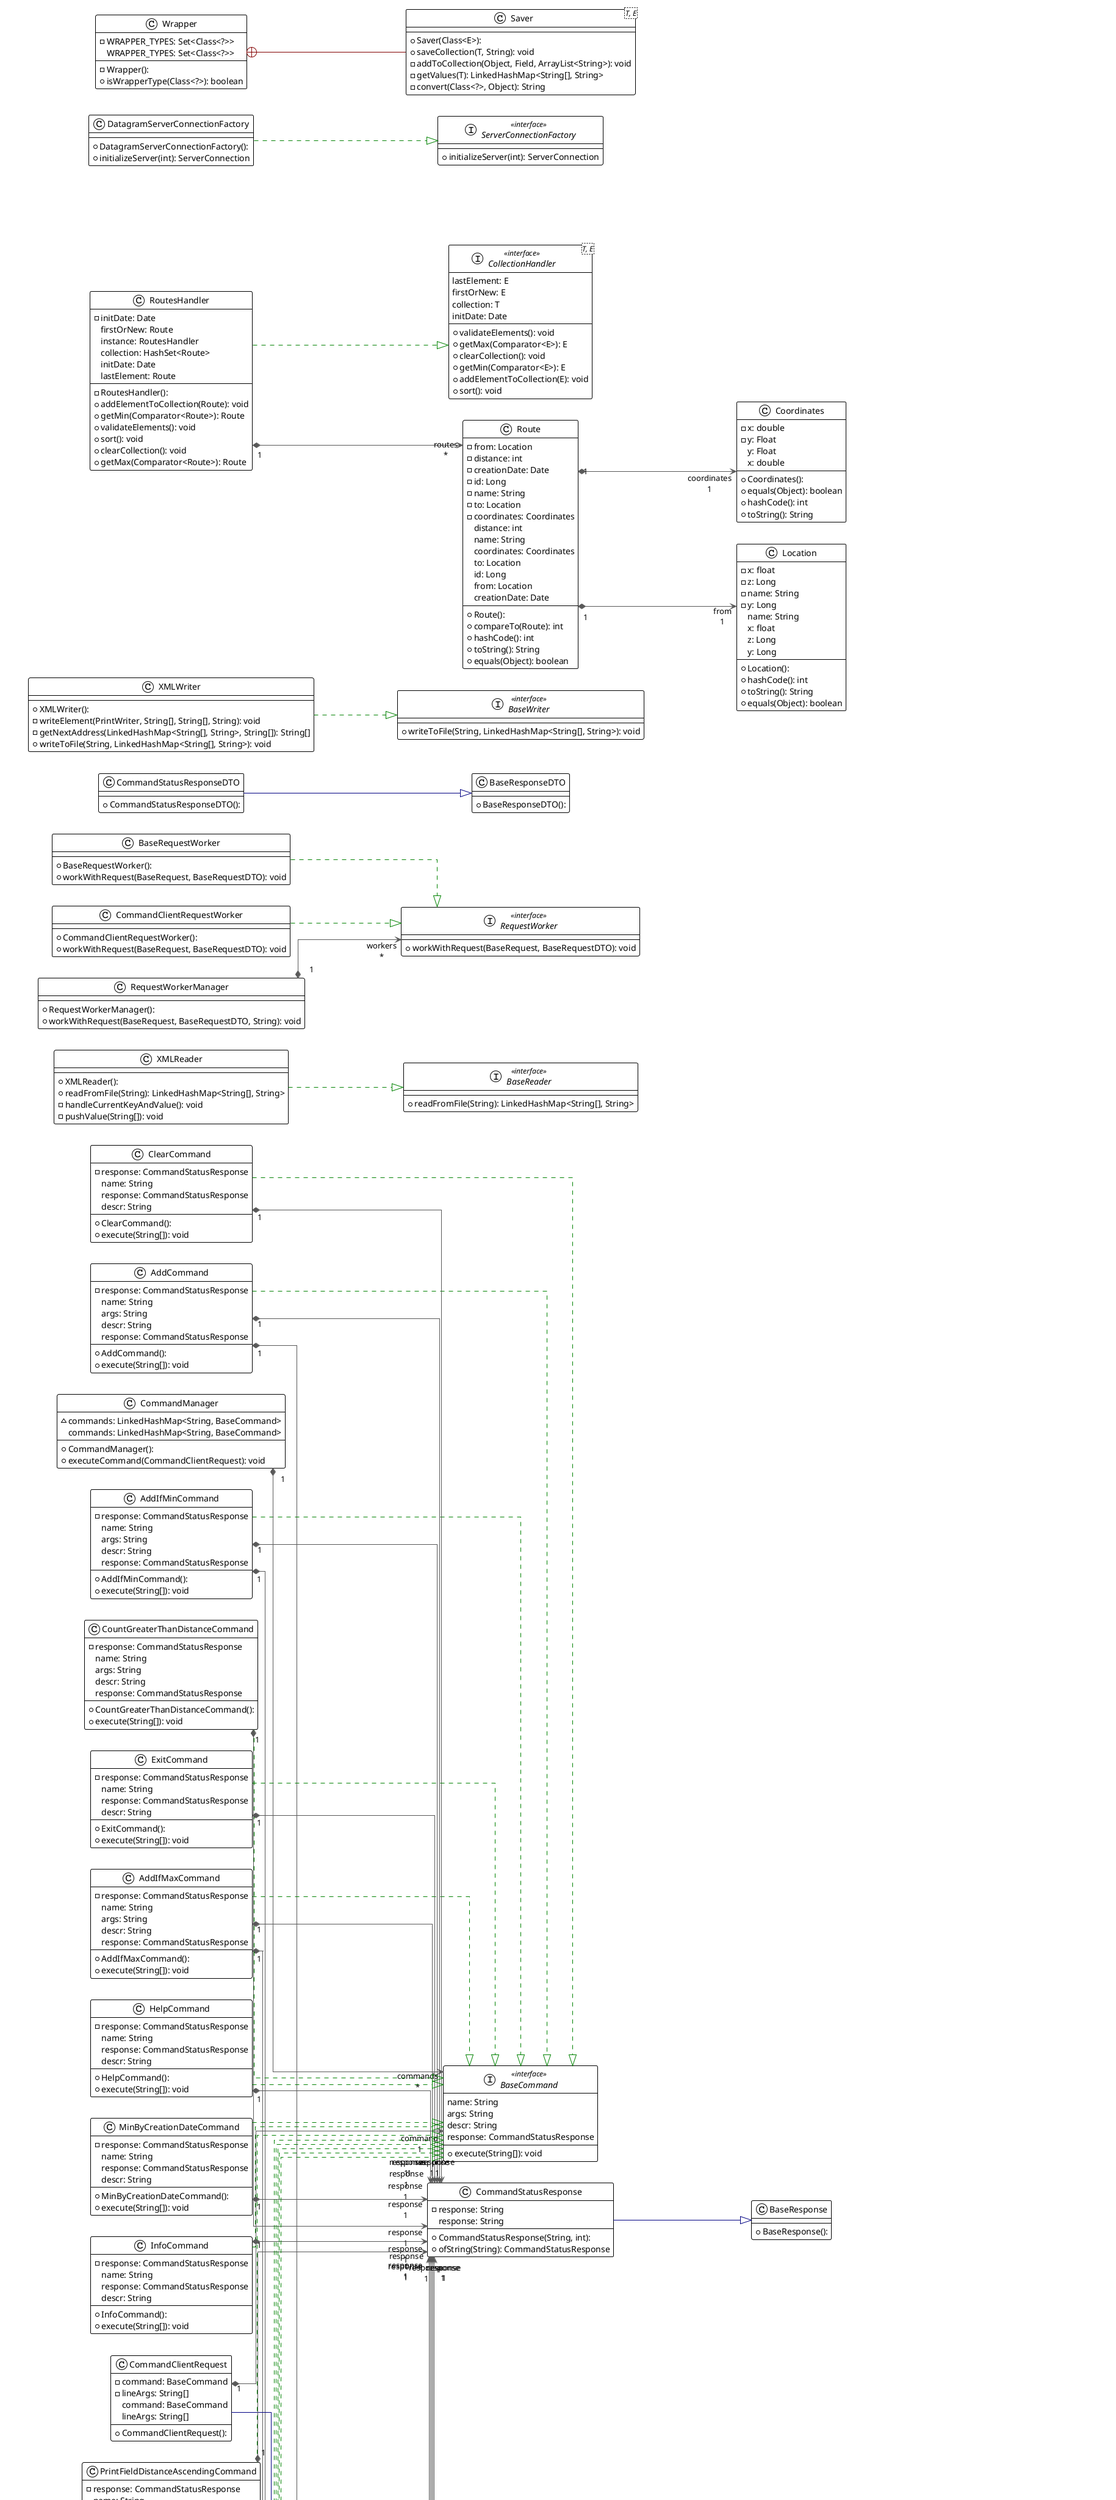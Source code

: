@startuml

!theme plain
left to right direction
skinparam linetype ortho

class AddCommand {
  + AddCommand(): 
  - response: CommandStatusResponse
  + execute(String[]): void
   name: String
   args: String
   descr: String
   response: CommandStatusResponse
}
class AddCommandDTO {
  + AddCommandDTO(): 
}
class AddIfMaxCommand {
  + AddIfMaxCommand(): 
  - response: CommandStatusResponse
  + execute(String[]): void
   name: String
   args: String
   descr: String
   response: CommandStatusResponse
}
class AddIfMaxCommandDTO {
  + AddIfMaxCommandDTO(): 
}
class AddIfMinCommand {
  + AddIfMinCommand(): 
  - response: CommandStatusResponse
  + execute(String[]): void
   name: String
   args: String
   descr: String
   response: CommandStatusResponse
}
class AddIfMinCommandDTO {
  + AddIfMinCommandDTO(): 
}
interface BaseCommand << interface >> {
  + execute(String[]): void
   name: String
   args: String
   descr: String
   response: CommandStatusResponse
}
interface BaseCommandDTO << interface >>
interface BaseReader << interface >> {
  + readFromFile(String): LinkedHashMap<String[], String>
}
class BaseRequest {
  + BaseRequest(): 
  - from: CallerBack
  - connection: ServerConnection
   from: CallerBack
   connection: ServerConnection
}
class BaseRequestDTO {
  + BaseRequestDTO(): 
}
class BaseRequestWorker {
  + BaseRequestWorker(): 
  + workWithRequest(BaseRequest, BaseRequestDTO): void
}
class BaseResponse {
  + BaseResponse(): 
}
class BaseResponseDTO {
  + BaseResponseDTO(): 
}
interface BaseWriter << interface >> {
  + writeToFile(String, LinkedHashMap<String[], String>): void
}
class CallerBack {
  + CallerBack(InetAddress, int): 
  - address: InetAddress
  - port: int
  + callback(ServerConnection): void
   address: InetAddress
   port: int
}
class ClearCommand {
  + ClearCommand(): 
  - response: CommandStatusResponse
  + execute(String[]): void
   name: String
   response: CommandStatusResponse
   descr: String
}
class ClearCommandDTO {
  + ClearCommandDTO(): 
}
interface CollectionHandler<T, E> << interface >> {
  + validateElements(): void
  + getMax(Comparator<E>): E
  + clearCollection(): void
  + getMin(Comparator<E>): E
  + addElementToCollection(E): void
  + sort(): void
   lastElement: E
   firstOrNew: E
   collection: T
   initDate: Date
}
class CommandClientRequest {
  + CommandClientRequest(): 
  - command: BaseCommand
  - lineArgs: String[]
   command: BaseCommand
   lineArgs: String[]
}
class CommandClientRequestDTO {
  + CommandClientRequestDTO(): 
  - command: BaseCommandDTO
  - lineArgs: String[]
   command: BaseCommandDTO
   lineArgs: String[]
}
class CommandClientRequestWorker {
  + CommandClientRequestWorker(): 
  + workWithRequest(BaseRequest, BaseRequestDTO): void
}
class CommandInterruptedException {
  + CommandInterruptedException(Exception): 
}
class CommandManager {
  + CommandManager(): 
  ~ commands: LinkedHashMap<String, BaseCommand>
  + executeCommand(CommandClientRequest): void
   commands: LinkedHashMap<String, BaseCommand>
}
enum CommandMode << enumeration >> {
  - CommandMode(): 
  + valueOf(String): CommandMode
  + values(): CommandMode[]
}
class CommandResponseSender {
  + CommandResponseSender(): 
  + sendResponse(CommandStatusResponse, ServerConnection, CallerBack): void
}
class CommandStatusResponse {
  + CommandStatusResponse(String, int): 
  - response: String
  + ofString(String): CommandStatusResponse
   response: String
}
class CommandStatusResponseDTO {
  + CommandStatusResponseDTO(): 
}
class Coordinates {
  + Coordinates(): 
  - x: double
  - y: Float
  + equals(Object): boolean
  + hashCode(): int
  + toString(): String
   y: Float
   x: double
}
class CoordinatesDTO {
  + CoordinatesDTO(): 
  - x: double
  - y: Float
   y: Float
   x: double
}
class CountGreaterThanDistanceCommand {
  + CountGreaterThanDistanceCommand(): 
  - response: CommandStatusResponse
  + execute(String[]): void
   name: String
   args: String
   descr: String
   response: CommandStatusResponse
}
class CountGreaterThanDistanceCommandDTO {
  + CountGreaterThanDistanceCommandDTO(): 
}
class DTOMapper {
  + DTOMapper(): 
  + convertToDTO(T, String): Y
}
class DTOMapper {
  + DTOMapper(): 
  + dtoNameConverter(String): String
  + convertFromDTO(T, String): Y
}
class DatagramServerConnection {
  # DatagramServerConnection(int): 
  + listenAndGetData(): StatusRequest
  + sendData(byte[], InetAddress, int): void
}
class DatagramServerConnectionFactory {
  + DatagramServerConnectionFactory(): 
  + initializeServer(int): ServerConnection
}
class DateEditor {
  + DateEditor(): 
  + supportsCustomEditor(): boolean
  + addPropertyChangeListener(PropertyChangeListener): void
  + removePropertyChangeListener(PropertyChangeListener): void
  + paintValue(Graphics, Rectangle): void
   asText: String
   paintable: boolean
   customEditor: Component
   javaInitializationString: String
   value: Object
   tags: String[]
}
class ExitCommand {
  + ExitCommand(): 
  - response: CommandStatusResponse
  + execute(String[]): void
   name: String
   response: CommandStatusResponse
   descr: String
}
class ExitCommandDTO {
  + ExitCommandDTO(): 
}
class HelpCommand {
  + HelpCommand(): 
  - response: CommandStatusResponse
  + execute(String[]): void
   name: String
   response: CommandStatusResponse
   descr: String
}
class HelpCommandDTO {
  + HelpCommandDTO(): 
}
class InfoCommand {
  + InfoCommand(): 
  - response: CommandStatusResponse
  + execute(String[]): void
   name: String
   response: CommandStatusResponse
   descr: String
}
class InfoCommandDTO {
  + InfoCommandDTO(): 
}
class Loader<T, E> {
  + Loader(Class<T>, Class<E>): 
  + loadFromFile(String, BaseReader): T
  - buildElement(): E
  - fillCollection(LinkedHashMap<String[], String>): void
  - addFieldToElement(String[], String): void
  + loadFromXMLbyEnvKey(String): T
  - convert(Class<?>, String): Object
  + setupConverter(Class<?>, Class<PropertyEditor>): void
  - addObjectToCollection(E): void
  - setField(Class<?>, String[], int, String, U): void
  - setupConverter(): void
}
class Location {
  + Location(): 
  - x: float
  - z: Long
  - name: String
  - y: Long
  + hashCode(): int
  + toString(): String
  + equals(Object): boolean
   name: String
   x: float
   z: Long
   y: Long
}
class LocationDTO {
  + LocationDTO(): 
  - z: Long
  - x: float
  - y: Long
  - name: String
   name: String
   x: float
   z: Long
   y: Long
}
class Main {
  + Main(): 
  + main(String[]): void
}
class MinByCreationDateCommand {
  + MinByCreationDateCommand(): 
  - response: CommandStatusResponse
  + execute(String[]): void
   name: String
   response: CommandStatusResponse
   descr: String
}
class MinByCreationDateCommandDTO {
  + MinByCreationDateCommandDTO(): 
}
class PrintFieldDistanceAscendingCommand {
  + PrintFieldDistanceAscendingCommand(): 
  - response: CommandStatusResponse
  + execute(String[]): void
   name: String
   response: CommandStatusResponse
   descr: String
}
class PrintFieldDistanceAscendingCommandDTO {
  + PrintFieldDistanceAscendingCommandDTO(): 
}
class RemoveByIdCommand {
  + RemoveByIdCommand(): 
  - response: CommandStatusResponse
  + execute(String[]): void
   name: String
   args: String
   descr: String
   response: CommandStatusResponse
}
class RemoveByIdCommandDTO {
  + RemoveByIdCommandDTO(): 
}
class RemoveGreaterCommand {
  + RemoveGreaterCommand(): 
  - response: CommandStatusResponse
  + execute(String[]): void
   name: String
   args: String
   descr: String
   response: CommandStatusResponse
}
class RemoveGreaterCommandDTO {
  + RemoveGreaterCommandDTO(): 
}
class RequestDTOMapper {
  + RequestDTOMapper(): 
  + toRequest(BaseRequestDTO): BaseRequest
}
class RequestReader<T> {
  + RequestReader(InputStream): 
  + readObject(): T
}
interface RequestWorker << interface >> {
  + workWithRequest(BaseRequest, BaseRequestDTO): void
}
class RequestWorkerManager {
  + RequestWorkerManager(): 
  + workWithRequest(BaseRequest, BaseRequestDTO, String): void
}
class ResponseSender {
  + ResponseSender(): 
  + sendResponse(BaseResponseDTO, ServerConnection, CallerBack): void
}
class Route {
  + Route(): 
  - from: Location
  - distance: int
  - creationDate: Date
  - id: Long
  - name: String
  - to: Location
  - coordinates: Coordinates
  + compareTo(Route): int
  + hashCode(): int
  + toString(): String
  + equals(Object): boolean
   distance: int
   name: String
   coordinates: Coordinates
   to: Location
   id: Long
   from: Location
   creationDate: Date
}
class RouteComparator {
  + RouteComparator(): 
  + compare(Route, Route): int
}
class RouteCreationDateComparator {
  + RouteCreationDateComparator(): 
  + compare(Route, Route): int
}
class RouteDTO {
  + RouteDTO(): 
  - distance: int
  - name: String
  - to: LocationDTO
  - coordinates: CoordinatesDTO
  - from: LocationDTO
   distance: int
   name: String
   to: LocationDTO
   coordinates: CoordinatesDTO
   from: LocationDTO
}
class RouteDTOMapper {
  + RouteDTOMapper(): 
  + toRoute(RouteDTO): Route
}
class RouteDistanceComparator {
  + RouteDistanceComparator(): 
  + compare(Route, Route): int
}
class RouteIDHandler {
  + RouteIDHandler(): 
  - instance: RouteIDHandler
  - nextID: Long
   instance: RouteIDHandler
   nextID: Long
}
class RoutesHandler {
  - RoutesHandler(): 
  - initDate: Date
  + addElementToCollection(Route): void
  + getMin(Comparator<Route>): Route
  + validateElements(): void
  + sort(): void
  + clearCollection(): void
  + getMax(Comparator<Route>): Route
   firstOrNew: Route
   instance: RoutesHandler
   collection: HashSet<Route>
   initDate: Date
   lastElement: Route
}
class SaveCommand {
  + SaveCommand(): 
  - response: CommandStatusResponse
  + execute(String[]): void
   name: String
   response: CommandStatusResponse
   descr: String
}
class Saver<T, E> {
  + Saver(Class<E>): 
  + saveCollection(T, String): void
  - addToCollection(Object, Field, ArrayList<String>): void
  - getValues(T): LinkedHashMap<String[], String>
  - convert(Class<?>, Object): String
}
interface ServerConnection << interface >> {
  + listenAndGetData(): StatusRequest
  + sendData(byte[], InetAddress, int): void
}
interface ServerConnectionFactory << interface >> {
  + initializeServer(int): ServerConnection
}
class ShowCommand {
  + ShowCommand(): 
  - response: CommandStatusResponse
  + execute(String[]): void
   name: String
   response: CommandStatusResponse
   descr: String
}
class ShowCommandDTO {
  + ShowCommandDTO(): 
}
class StatusRequest {
  + StatusRequest(): 
  - inputStream: InputStream
  - callerBack: CallerBack
  - code: int
   inputStream: InputStream
   code: int
   callerBack: CallerBack
}
class StatusRequestBuilder {
  - StatusRequestBuilder(): 
  + build(): StatusRequest
  + setCallerBack(InetAddress, int): StatusRequestBuilder
  + initialize(): StatusRequestBuilder
   code: int
   objectStream: InputStream
}
class StreamInterruptedException {
  + StreamInterruptedException(String): 
}
class UnsupportedRequestException {
  + UnsupportedRequestException(String): 
}
class UpdateCommand {
  + UpdateCommand(): 
  - response: CommandStatusResponse
  + execute(String[]): void
   name: String
   args: String
   descr: String
   response: CommandStatusResponse
}
class UpdateCommandDTO {
  + UpdateCommandDTO(): 
}
class Wrapper {
  - Wrapper(): 
  - WRAPPER_TYPES: Set<Class<?>>
  + isWrapperType(Class<?>): boolean
   WRAPPER_TYPES: Set<Class<?>>
}
class WrongAmountOfArgumentsException {
  + WrongAmountOfArgumentsException(String): 
}
class XMLReader {
  + XMLReader(): 
  + readFromFile(String): LinkedHashMap<String[], String>
  - handleCurrentKeyAndValue(): void
  - pushValue(String[]): void
}
class XMLWriter {
  + XMLWriter(): 
  - writeElement(PrintWriter, String[], String[], String): void
  - getNextAddress(LinkedHashMap<String[], String>, String[]): String[]
  + writeToFile(String, LinkedHashMap<String[], String>): void
}
class build {
  + build(): 
  + getProperty(String): Object
  + main(String[]): void
  + invokeMethod(String, Object): Object
  + run(): Object
  + setProperty(String, Object): void
   metaClass: MetaClass
}

AddCommand                             -[#008200,dashed]-^  BaseCommand                           
AddCommand                            "1" *-[#595959,plain]-> "response\n1" CommandStatusResponse                 
AddCommand                            "1" *-[#595959,plain]-> "obj\n1" RouteDTO                              
AddCommandDTO                          -[#008200,dashed]-^  BaseCommandDTO                        
AddCommandDTO                         "1" *-[#595959,plain]-> "obj\n1" RouteDTO                              
AddIfMaxCommand                        -[#008200,dashed]-^  BaseCommand                           
AddIfMaxCommand                       "1" *-[#595959,plain]-> "response\n1" CommandStatusResponse                 
AddIfMaxCommand                       "1" *-[#595959,plain]-> "obj\n1" RouteDTO                              
AddIfMaxCommandDTO                     -[#008200,dashed]-^  BaseCommandDTO                        
AddIfMaxCommandDTO                    "1" *-[#595959,plain]-> "obj\n1" RouteDTO                              
AddIfMinCommand                        -[#008200,dashed]-^  BaseCommand                           
AddIfMinCommand                       "1" *-[#595959,plain]-> "response\n1" CommandStatusResponse                 
AddIfMinCommand                       "1" *-[#595959,plain]-> "obj\n1" RouteDTO                              
AddIfMinCommandDTO                     -[#008200,dashed]-^  BaseCommandDTO                        
AddIfMinCommandDTO                    "1" *-[#595959,plain]-> "obj\n1" RouteDTO                              
BaseRequest                           "1" *-[#595959,plain]-> "from\n1" CallerBack                            
BaseRequest                           "1" *-[#595959,plain]-> "connection\n1" ServerConnection                      
BaseRequestWorker                      -[#008200,dashed]-^  RequestWorker                         
ClearCommand                           -[#008200,dashed]-^  BaseCommand                           
ClearCommand                          "1" *-[#595959,plain]-> "response\n1" CommandStatusResponse                 
ClearCommandDTO                        -[#008200,dashed]-^  BaseCommandDTO                        
CommandClientRequest                  "1" *-[#595959,plain]-> "command\n1" BaseCommand                           
CommandClientRequest                   -[#000082,plain]-^  BaseRequest                           
CommandClientRequestDTO               "1" *-[#595959,plain]-> "command\n1" BaseCommandDTO                        
CommandClientRequestDTO                -[#000082,plain]-^  BaseRequestDTO                        
CommandClientRequestWorker             -[#008200,dashed]-^  RequestWorker                         
CommandManager                        "1" *-[#595959,plain]-> "commands\n*" BaseCommand                           
CommandStatusResponse                  -[#000082,plain]-^  BaseResponse                          
CommandStatusResponseDTO               -[#000082,plain]-^  BaseResponseDTO                       
CountGreaterThanDistanceCommand        -[#008200,dashed]-^  BaseCommand                           
CountGreaterThanDistanceCommand       "1" *-[#595959,plain]-> "response\n1" CommandStatusResponse                 
CountGreaterThanDistanceCommandDTO     -[#008200,dashed]-^  BaseCommandDTO                        
DatagramServerConnection               -[#008200,dashed]-^  ServerConnection                      
DatagramServerConnectionFactory        -[#008200,dashed]-^  ServerConnectionFactory               
ExitCommand                            -[#008200,dashed]-^  BaseCommand                           
ExitCommand                           "1" *-[#595959,plain]-> "response\n1" CommandStatusResponse                 
ExitCommandDTO                         -[#008200,dashed]-^  BaseCommandDTO                        
HelpCommand                            -[#008200,dashed]-^  BaseCommand                           
HelpCommand                           "1" *-[#595959,plain]-> "response\n1" CommandStatusResponse                 
HelpCommandDTO                         -[#008200,dashed]-^  BaseCommandDTO                        
InfoCommand                            -[#008200,dashed]-^  BaseCommand                           
InfoCommand                           "1" *-[#595959,plain]-> "response\n1" CommandStatusResponse                 
InfoCommandDTO                         -[#008200,dashed]-^  BaseCommandDTO                        
MinByCreationDateCommand               -[#008200,dashed]-^  BaseCommand                           
MinByCreationDateCommand              "1" *-[#595959,plain]-> "response\n1" CommandStatusResponse                 
MinByCreationDateCommandDTO            -[#008200,dashed]-^  BaseCommandDTO                        
PrintFieldDistanceAscendingCommand     -[#008200,dashed]-^  BaseCommand                           
PrintFieldDistanceAscendingCommand    "1" *-[#595959,plain]-> "response\n1" CommandStatusResponse                 
PrintFieldDistanceAscendingCommandDTO  -[#008200,dashed]-^  BaseCommandDTO                        
RemoveByIdCommand                      -[#008200,dashed]-^  BaseCommand                           
RemoveByIdCommand                     "1" *-[#595959,plain]-> "response\n1" CommandStatusResponse                 
RemoveByIdCommandDTO                   -[#008200,dashed]-^  BaseCommandDTO                        
RemoveGreaterCommand                   -[#008200,dashed]-^  BaseCommand                           
RemoveGreaterCommand                  "1" *-[#595959,plain]-> "response\n1" CommandStatusResponse                 
RemoveGreaterCommand                  "1" *-[#595959,plain]-> "obj\n1" RouteDTO                              
RemoveGreaterCommandDTO                -[#008200,dashed]-^  BaseCommandDTO                        
RemoveGreaterCommandDTO               "1" *-[#595959,plain]-> "obj\n1" RouteDTO                              
RequestWorkerManager                  "1" *-[#595959,plain]-> "workers\n*" RequestWorker                         
Route                                 "1" *-[#595959,plain]-> "coordinates\n1" Coordinates                           
Route                                 "1" *-[#595959,plain]-> "from\n1" Location                              
RouteDTO                              "1" *-[#595959,plain]-> "coordinates\n1" CoordinatesDTO                        
RouteDTO                              "1" *-[#595959,plain]-> "from\n1" LocationDTO                           
RoutesHandler                          -[#008200,dashed]-^  CollectionHandler                     
RoutesHandler                         "1" *-[#595959,plain]-> "routes\n*" Route                                 
SaveCommand                            -[#008200,dashed]-^  BaseCommand                           
SaveCommand                           "1" *-[#595959,plain]-> "response\n1" CommandStatusResponse                 
ShowCommand                            -[#008200,dashed]-^  BaseCommand                           
ShowCommand                           "1" *-[#595959,plain]-> "response\n1" CommandStatusResponse                 
ShowCommandDTO                         -[#008200,dashed]-^  BaseCommandDTO                        
StatusRequest                         "1" *-[#595959,plain]-> "callerBack\n1" CallerBack                            
StatusRequestBuilder                  "1" *-[#595959,plain]-> "result\n1" StatusRequest                         
UpdateCommand                          -[#008200,dashed]-^  BaseCommand                           
UpdateCommand                         "1" *-[#595959,plain]-> "response\n1" CommandStatusResponse                 
UpdateCommand                         "1" *-[#595959,plain]-> "obj\n1" RouteDTO                              
UpdateCommandDTO                       -[#008200,dashed]-^  BaseCommandDTO                        
UpdateCommandDTO                      "1" *-[#595959,plain]-> "obj\n1" RouteDTO                              
Wrapper                                +-[#820000,plain]-  Saver                                 
XMLReader                              -[#008200,dashed]-^  BaseReader                            
XMLWriter                              -[#008200,dashed]-^  BaseWriter                            
@enduml
